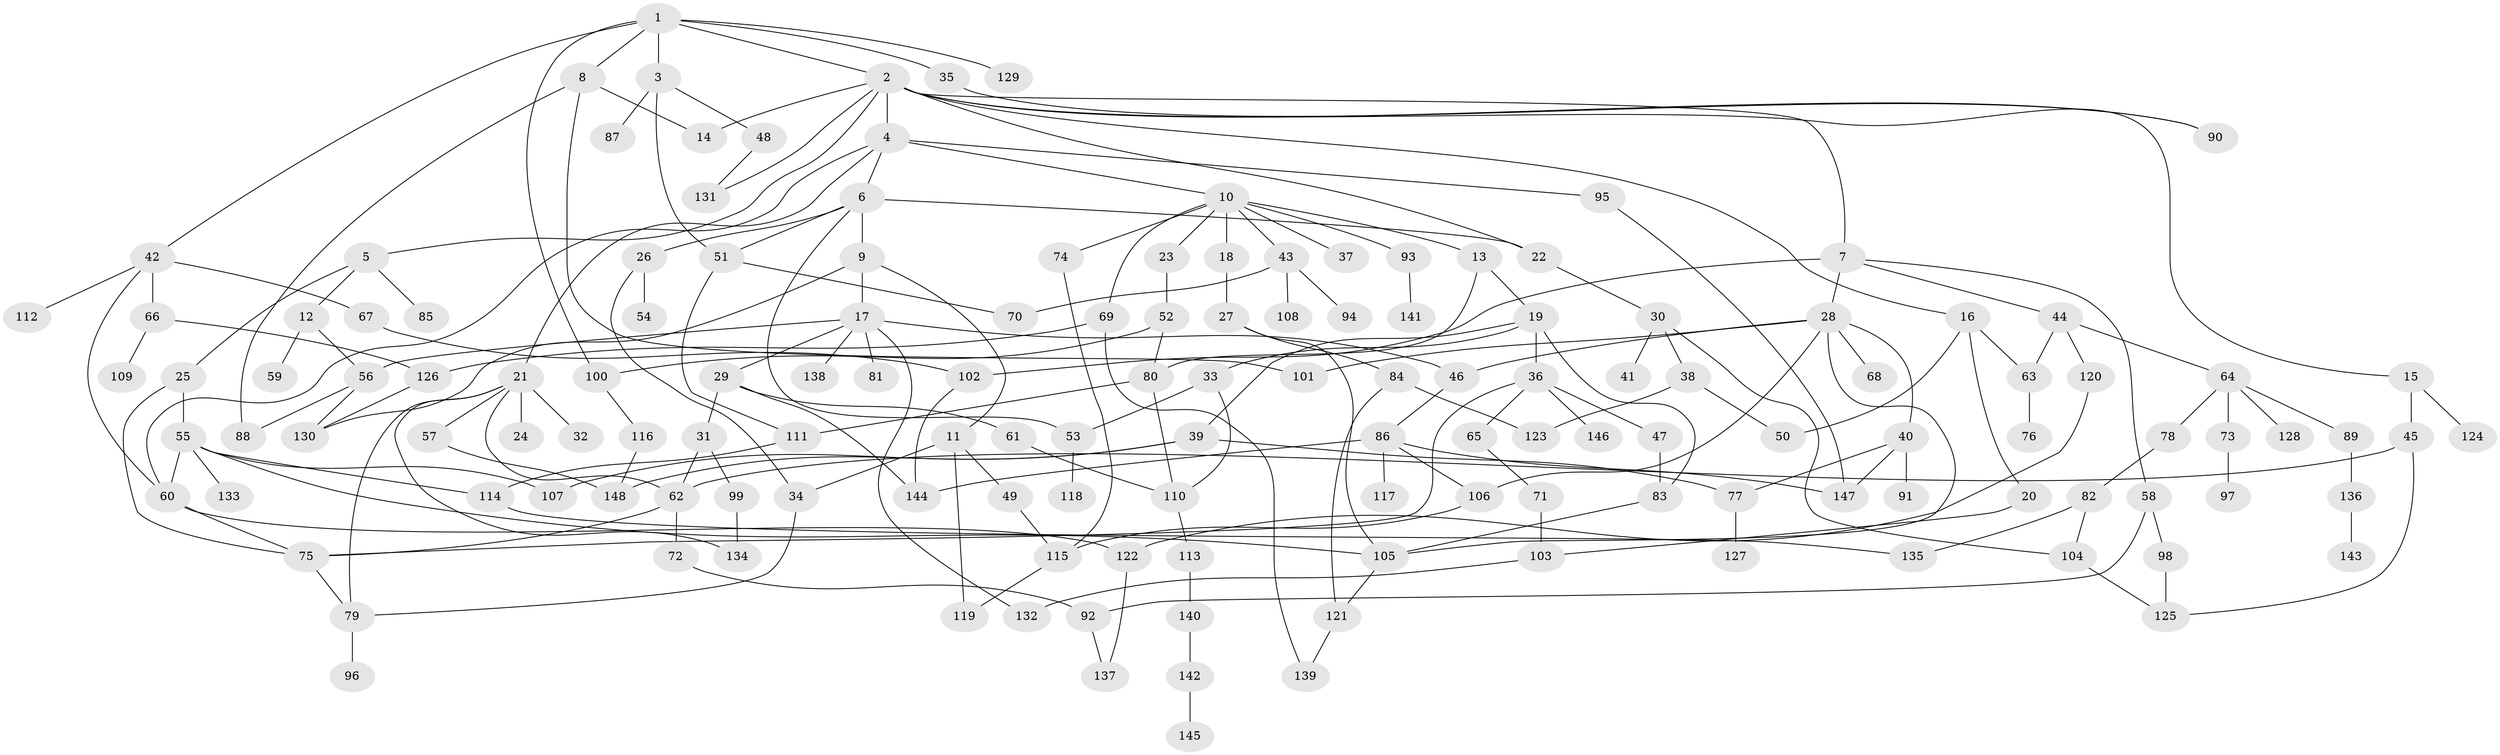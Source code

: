 // Generated by graph-tools (version 1.1) at 2025/01/03/09/25 03:01:09]
// undirected, 148 vertices, 209 edges
graph export_dot {
graph [start="1"]
  node [color=gray90,style=filled];
  1;
  2;
  3;
  4;
  5;
  6;
  7;
  8;
  9;
  10;
  11;
  12;
  13;
  14;
  15;
  16;
  17;
  18;
  19;
  20;
  21;
  22;
  23;
  24;
  25;
  26;
  27;
  28;
  29;
  30;
  31;
  32;
  33;
  34;
  35;
  36;
  37;
  38;
  39;
  40;
  41;
  42;
  43;
  44;
  45;
  46;
  47;
  48;
  49;
  50;
  51;
  52;
  53;
  54;
  55;
  56;
  57;
  58;
  59;
  60;
  61;
  62;
  63;
  64;
  65;
  66;
  67;
  68;
  69;
  70;
  71;
  72;
  73;
  74;
  75;
  76;
  77;
  78;
  79;
  80;
  81;
  82;
  83;
  84;
  85;
  86;
  87;
  88;
  89;
  90;
  91;
  92;
  93;
  94;
  95;
  96;
  97;
  98;
  99;
  100;
  101;
  102;
  103;
  104;
  105;
  106;
  107;
  108;
  109;
  110;
  111;
  112;
  113;
  114;
  115;
  116;
  117;
  118;
  119;
  120;
  121;
  122;
  123;
  124;
  125;
  126;
  127;
  128;
  129;
  130;
  131;
  132;
  133;
  134;
  135;
  136;
  137;
  138;
  139;
  140;
  141;
  142;
  143;
  144;
  145;
  146;
  147;
  148;
  1 -- 2;
  1 -- 3;
  1 -- 8;
  1 -- 35;
  1 -- 42;
  1 -- 100;
  1 -- 129;
  2 -- 4;
  2 -- 5;
  2 -- 7;
  2 -- 14;
  2 -- 15;
  2 -- 16;
  2 -- 22;
  2 -- 90;
  2 -- 131;
  3 -- 48;
  3 -- 51;
  3 -- 87;
  4 -- 6;
  4 -- 10;
  4 -- 21;
  4 -- 95;
  4 -- 60;
  5 -- 12;
  5 -- 25;
  5 -- 85;
  6 -- 9;
  6 -- 26;
  6 -- 53;
  6 -- 22;
  6 -- 51;
  7 -- 28;
  7 -- 44;
  7 -- 58;
  7 -- 102;
  8 -- 88;
  8 -- 101;
  8 -- 14;
  9 -- 11;
  9 -- 17;
  9 -- 130;
  10 -- 13;
  10 -- 18;
  10 -- 23;
  10 -- 37;
  10 -- 43;
  10 -- 69;
  10 -- 74;
  10 -- 93;
  11 -- 34;
  11 -- 49;
  11 -- 119;
  12 -- 59;
  12 -- 56;
  13 -- 19;
  13 -- 80;
  15 -- 45;
  15 -- 124;
  16 -- 20;
  16 -- 50;
  16 -- 63;
  17 -- 29;
  17 -- 56;
  17 -- 81;
  17 -- 138;
  17 -- 46;
  17 -- 132;
  18 -- 27;
  19 -- 33;
  19 -- 36;
  19 -- 39;
  19 -- 83;
  20 -- 103;
  21 -- 24;
  21 -- 32;
  21 -- 57;
  21 -- 134;
  21 -- 79;
  21 -- 62;
  22 -- 30;
  23 -- 52;
  25 -- 55;
  25 -- 75;
  26 -- 54;
  26 -- 34;
  27 -- 84;
  27 -- 105;
  28 -- 40;
  28 -- 46;
  28 -- 68;
  28 -- 106;
  28 -- 101;
  28 -- 105;
  29 -- 31;
  29 -- 61;
  29 -- 144;
  30 -- 38;
  30 -- 41;
  30 -- 104;
  31 -- 62;
  31 -- 99;
  33 -- 110;
  33 -- 53;
  34 -- 79;
  35 -- 90;
  36 -- 47;
  36 -- 65;
  36 -- 146;
  36 -- 75;
  38 -- 50;
  38 -- 123;
  39 -- 77;
  39 -- 148;
  39 -- 107;
  40 -- 91;
  40 -- 147;
  40 -- 77;
  42 -- 60;
  42 -- 66;
  42 -- 67;
  42 -- 112;
  43 -- 70;
  43 -- 94;
  43 -- 108;
  44 -- 63;
  44 -- 64;
  44 -- 120;
  45 -- 125;
  45 -- 62;
  46 -- 86;
  47 -- 83;
  48 -- 131;
  49 -- 115;
  51 -- 111;
  51 -- 70;
  52 -- 80;
  52 -- 100;
  53 -- 118;
  55 -- 107;
  55 -- 114;
  55 -- 133;
  55 -- 60;
  55 -- 105;
  56 -- 88;
  56 -- 130;
  57 -- 148;
  58 -- 98;
  58 -- 92;
  60 -- 75;
  60 -- 122;
  61 -- 110;
  62 -- 72;
  62 -- 75;
  63 -- 76;
  64 -- 73;
  64 -- 78;
  64 -- 89;
  64 -- 128;
  65 -- 71;
  66 -- 109;
  66 -- 126;
  67 -- 102;
  69 -- 126;
  69 -- 139;
  71 -- 103;
  72 -- 92;
  73 -- 97;
  74 -- 115;
  75 -- 79;
  77 -- 127;
  78 -- 82;
  79 -- 96;
  80 -- 110;
  80 -- 111;
  82 -- 104;
  82 -- 135;
  83 -- 105;
  84 -- 121;
  84 -- 123;
  86 -- 117;
  86 -- 147;
  86 -- 106;
  86 -- 144;
  89 -- 136;
  92 -- 137;
  93 -- 141;
  95 -- 147;
  98 -- 125;
  99 -- 134;
  100 -- 116;
  102 -- 144;
  103 -- 132;
  104 -- 125;
  105 -- 121;
  106 -- 115;
  110 -- 113;
  111 -- 114;
  113 -- 140;
  114 -- 135;
  115 -- 119;
  116 -- 148;
  120 -- 122;
  121 -- 139;
  122 -- 137;
  126 -- 130;
  136 -- 143;
  140 -- 142;
  142 -- 145;
}
